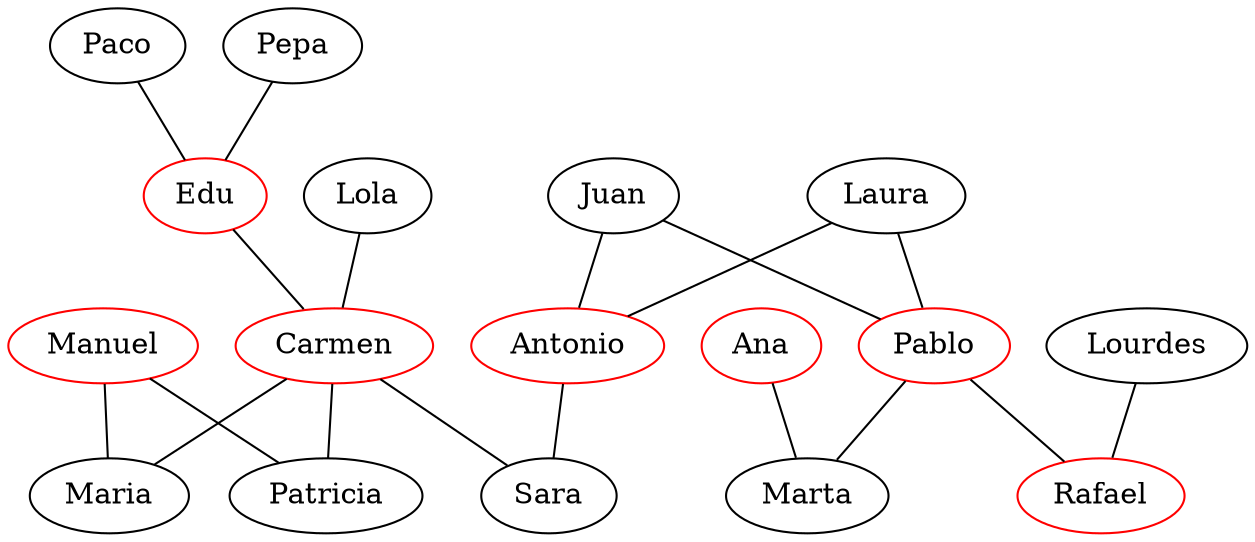 strict graph G {
  1 [ label="Paco" ];
  2 [ label="Pepa" ];
  3 [ color="red" label="Edu" ];
  4 [ label="Lola" ];
  5 [ label="Juan" ];
  6 [ label="Laura" ];
  7 [ color="red" label="Manuel" ];
  8 [ color="red" label="Carmen" ];
  9 [ color="red" label="Antonio" ];
  10 [ color="red" label="Pablo" ];
  11 [ color="red" label="Ana" ];
  12 [ label="Patricia" ];
  13 [ label="Maria" ];
  14 [ label="Sara" ];
  15 [ label="Marta" ];
  16 [ color="red" label="Rafael" ];
  17 [ label="Lourdes" ];
  1 -- 3 [ style="solid" ];
  2 -- 3 [ style="solid" ];
  3 -- 8 [ style="solid" ];
  4 -- 8 [ style="solid" ];
  5 -- 9 [ style="solid" ];
  5 -- 10 [ style="solid" ];
  6 -- 9 [ style="solid" ];
  6 -- 10 [ style="solid" ];
  7 -- 13 [ style="solid" ];
  8 -- 13 [ style="solid" ];
  7 -- 12 [ style="solid" ];
  8 -- 12 [ style="solid" ];
  8 -- 14 [ style="solid" ];
  9 -- 14 [ style="solid" ];
  10 -- 15 [ style="solid" ];
  11 -- 15 [ style="solid" ];
  10 -- 16 [ style="solid" ];
  17 -- 16 [ style="solid" ];
}
